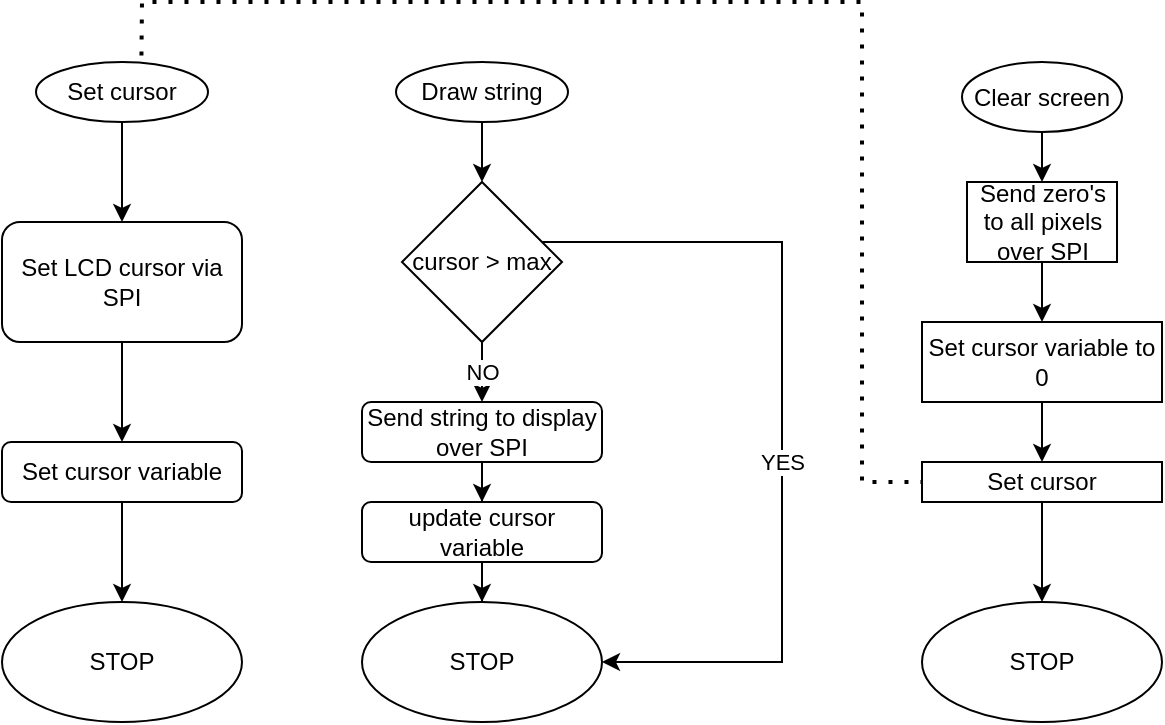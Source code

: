 <mxfile version="17.1.3" type="device"><diagram id="C5RBs43oDa-KdzZeNtuy" name="Page-1"><mxGraphModel dx="981" dy="546" grid="1" gridSize="10" guides="1" tooltips="1" connect="1" arrows="1" fold="1" page="1" pageScale="1" pageWidth="827" pageHeight="1169" math="0" shadow="0"><root><mxCell id="WIyWlLk6GJQsqaUBKTNV-0"/><mxCell id="WIyWlLk6GJQsqaUBKTNV-1" parent="WIyWlLk6GJQsqaUBKTNV-0"/><mxCell id="Lh61s87DFYcyJcu0SCz8-4" value="" style="edgeStyle=orthogonalEdgeStyle;rounded=0;orthogonalLoop=1;jettySize=auto;html=1;" edge="1" parent="WIyWlLk6GJQsqaUBKTNV-1" source="Lh61s87DFYcyJcu0SCz8-0" target="Lh61s87DFYcyJcu0SCz8-3"><mxGeometry relative="1" as="geometry"/></mxCell><mxCell id="Lh61s87DFYcyJcu0SCz8-0" value="Set cursor" style="ellipse;whiteSpace=wrap;html=1;" vertex="1" parent="WIyWlLk6GJQsqaUBKTNV-1"><mxGeometry x="107" y="40" width="86" height="30" as="geometry"/></mxCell><mxCell id="Lh61s87DFYcyJcu0SCz8-6" value="" style="edgeStyle=orthogonalEdgeStyle;rounded=0;orthogonalLoop=1;jettySize=auto;html=1;" edge="1" parent="WIyWlLk6GJQsqaUBKTNV-1" source="Lh61s87DFYcyJcu0SCz8-3" target="Lh61s87DFYcyJcu0SCz8-5"><mxGeometry relative="1" as="geometry"/></mxCell><mxCell id="Lh61s87DFYcyJcu0SCz8-3" value="Set LCD cursor via SPI" style="rounded=1;whiteSpace=wrap;html=1;" vertex="1" parent="WIyWlLk6GJQsqaUBKTNV-1"><mxGeometry x="90" y="120" width="120" height="60" as="geometry"/></mxCell><mxCell id="Lh61s87DFYcyJcu0SCz8-8" value="" style="edgeStyle=orthogonalEdgeStyle;rounded=0;orthogonalLoop=1;jettySize=auto;html=1;" edge="1" parent="WIyWlLk6GJQsqaUBKTNV-1" source="Lh61s87DFYcyJcu0SCz8-5" target="Lh61s87DFYcyJcu0SCz8-7"><mxGeometry relative="1" as="geometry"/></mxCell><mxCell id="Lh61s87DFYcyJcu0SCz8-5" value="Set cursor variable" style="whiteSpace=wrap;html=1;rounded=1;" vertex="1" parent="WIyWlLk6GJQsqaUBKTNV-1"><mxGeometry x="90" y="230" width="120" height="30" as="geometry"/></mxCell><mxCell id="Lh61s87DFYcyJcu0SCz8-7" value="STOP" style="ellipse;whiteSpace=wrap;html=1;rounded=1;" vertex="1" parent="WIyWlLk6GJQsqaUBKTNV-1"><mxGeometry x="90" y="310" width="120" height="60" as="geometry"/></mxCell><mxCell id="Lh61s87DFYcyJcu0SCz8-17" value="" style="edgeStyle=orthogonalEdgeStyle;rounded=0;orthogonalLoop=1;jettySize=auto;html=1;" edge="1" parent="WIyWlLk6GJQsqaUBKTNV-1" source="Lh61s87DFYcyJcu0SCz8-10" target="Lh61s87DFYcyJcu0SCz8-16"><mxGeometry relative="1" as="geometry"/></mxCell><mxCell id="Lh61s87DFYcyJcu0SCz8-10" value="Draw string" style="ellipse;whiteSpace=wrap;html=1;" vertex="1" parent="WIyWlLk6GJQsqaUBKTNV-1"><mxGeometry x="287" y="40" width="86" height="30" as="geometry"/></mxCell><mxCell id="Lh61s87DFYcyJcu0SCz8-13" value="" style="edgeStyle=orthogonalEdgeStyle;rounded=0;orthogonalLoop=1;jettySize=auto;html=1;" edge="1" parent="WIyWlLk6GJQsqaUBKTNV-1" source="Lh61s87DFYcyJcu0SCz8-14" target="Lh61s87DFYcyJcu0SCz8-15"><mxGeometry relative="1" as="geometry"/></mxCell><mxCell id="Lh61s87DFYcyJcu0SCz8-14" value="update cursor variable" style="whiteSpace=wrap;html=1;rounded=1;" vertex="1" parent="WIyWlLk6GJQsqaUBKTNV-1"><mxGeometry x="270" y="260" width="120" height="30" as="geometry"/></mxCell><mxCell id="Lh61s87DFYcyJcu0SCz8-15" value="STOP" style="ellipse;whiteSpace=wrap;html=1;rounded=1;" vertex="1" parent="WIyWlLk6GJQsqaUBKTNV-1"><mxGeometry x="270" y="310" width="120" height="60" as="geometry"/></mxCell><mxCell id="Lh61s87DFYcyJcu0SCz8-18" value="YES" style="edgeStyle=orthogonalEdgeStyle;rounded=0;orthogonalLoop=1;jettySize=auto;html=1;entryX=1;entryY=0.5;entryDx=0;entryDy=0;" edge="1" parent="WIyWlLk6GJQsqaUBKTNV-1" source="Lh61s87DFYcyJcu0SCz8-16" target="Lh61s87DFYcyJcu0SCz8-15"><mxGeometry x="0.095" relative="1" as="geometry"><mxPoint x="470" y="320.0" as="targetPoint"/><Array as="points"><mxPoint x="480" y="130"/><mxPoint x="480" y="340"/></Array><mxPoint as="offset"/></mxGeometry></mxCell><mxCell id="Lh61s87DFYcyJcu0SCz8-20" value="NO" style="edgeStyle=orthogonalEdgeStyle;rounded=0;orthogonalLoop=1;jettySize=auto;html=1;" edge="1" parent="WIyWlLk6GJQsqaUBKTNV-1" source="Lh61s87DFYcyJcu0SCz8-16" target="Lh61s87DFYcyJcu0SCz8-19"><mxGeometry relative="1" as="geometry"/></mxCell><mxCell id="Lh61s87DFYcyJcu0SCz8-16" value="cursor &amp;gt; max " style="rhombus;whiteSpace=wrap;html=1;" vertex="1" parent="WIyWlLk6GJQsqaUBKTNV-1"><mxGeometry x="290" y="100" width="80" height="80" as="geometry"/></mxCell><mxCell id="Lh61s87DFYcyJcu0SCz8-23" style="edgeStyle=orthogonalEdgeStyle;rounded=0;orthogonalLoop=1;jettySize=auto;html=1;" edge="1" parent="WIyWlLk6GJQsqaUBKTNV-1" source="Lh61s87DFYcyJcu0SCz8-19" target="Lh61s87DFYcyJcu0SCz8-14"><mxGeometry relative="1" as="geometry"/></mxCell><mxCell id="Lh61s87DFYcyJcu0SCz8-19" value="Send string to display over SPI" style="rounded=1;whiteSpace=wrap;html=1;" vertex="1" parent="WIyWlLk6GJQsqaUBKTNV-1"><mxGeometry x="270" y="210" width="120" height="30" as="geometry"/></mxCell><mxCell id="Lh61s87DFYcyJcu0SCz8-28" value="" style="edgeStyle=orthogonalEdgeStyle;rounded=0;orthogonalLoop=1;jettySize=auto;html=1;" edge="1" parent="WIyWlLk6GJQsqaUBKTNV-1" source="Lh61s87DFYcyJcu0SCz8-24" target="Lh61s87DFYcyJcu0SCz8-27"><mxGeometry relative="1" as="geometry"/></mxCell><mxCell id="Lh61s87DFYcyJcu0SCz8-24" value="Clear screen" style="ellipse;whiteSpace=wrap;html=1;" vertex="1" parent="WIyWlLk6GJQsqaUBKTNV-1"><mxGeometry x="570" y="40" width="80" height="35" as="geometry"/></mxCell><mxCell id="Lh61s87DFYcyJcu0SCz8-30" value="" style="edgeStyle=orthogonalEdgeStyle;rounded=0;orthogonalLoop=1;jettySize=auto;html=1;" edge="1" parent="WIyWlLk6GJQsqaUBKTNV-1" source="Lh61s87DFYcyJcu0SCz8-27" target="Lh61s87DFYcyJcu0SCz8-29"><mxGeometry relative="1" as="geometry"/></mxCell><mxCell id="Lh61s87DFYcyJcu0SCz8-27" value="Send zero's to all pixels over SPI" style="whiteSpace=wrap;html=1;" vertex="1" parent="WIyWlLk6GJQsqaUBKTNV-1"><mxGeometry x="572.5" y="100" width="75" height="40" as="geometry"/></mxCell><mxCell id="Lh61s87DFYcyJcu0SCz8-32" value="" style="edgeStyle=orthogonalEdgeStyle;rounded=0;orthogonalLoop=1;jettySize=auto;html=1;" edge="1" parent="WIyWlLk6GJQsqaUBKTNV-1" source="Lh61s87DFYcyJcu0SCz8-29" target="Lh61s87DFYcyJcu0SCz8-31"><mxGeometry relative="1" as="geometry"/></mxCell><mxCell id="Lh61s87DFYcyJcu0SCz8-29" value="Set cursor variable to 0" style="whiteSpace=wrap;html=1;" vertex="1" parent="WIyWlLk6GJQsqaUBKTNV-1"><mxGeometry x="550" y="170" width="120" height="40" as="geometry"/></mxCell><mxCell id="Lh61s87DFYcyJcu0SCz8-35" value="" style="edgeStyle=orthogonalEdgeStyle;rounded=0;orthogonalLoop=1;jettySize=auto;html=1;" edge="1" parent="WIyWlLk6GJQsqaUBKTNV-1" source="Lh61s87DFYcyJcu0SCz8-31" target="Lh61s87DFYcyJcu0SCz8-34"><mxGeometry relative="1" as="geometry"/></mxCell><mxCell id="Lh61s87DFYcyJcu0SCz8-31" value="Set cursor" style="whiteSpace=wrap;html=1;" vertex="1" parent="WIyWlLk6GJQsqaUBKTNV-1"><mxGeometry x="550" y="240" width="120" height="20" as="geometry"/></mxCell><mxCell id="Lh61s87DFYcyJcu0SCz8-33" value="" style="endArrow=none;dashed=1;html=1;dashPattern=1 3;strokeWidth=2;rounded=0;entryX=0;entryY=0.5;entryDx=0;entryDy=0;exitX=0.613;exitY=-0.108;exitDx=0;exitDy=0;exitPerimeter=0;" edge="1" parent="WIyWlLk6GJQsqaUBKTNV-1" source="Lh61s87DFYcyJcu0SCz8-0" target="Lh61s87DFYcyJcu0SCz8-31"><mxGeometry width="50" height="50" relative="1" as="geometry"><mxPoint x="160" y="30" as="sourcePoint"/><mxPoint x="490" y="190" as="targetPoint"/><Array as="points"><mxPoint x="160" y="10"/><mxPoint x="380" y="10"/><mxPoint x="520" y="10"/><mxPoint x="520" y="130"/><mxPoint x="520" y="190"/><mxPoint x="520" y="220"/><mxPoint x="520" y="250"/></Array></mxGeometry></mxCell><mxCell id="Lh61s87DFYcyJcu0SCz8-34" value="STOP" style="ellipse;whiteSpace=wrap;html=1;" vertex="1" parent="WIyWlLk6GJQsqaUBKTNV-1"><mxGeometry x="550" y="310" width="120" height="60" as="geometry"/></mxCell></root></mxGraphModel></diagram></mxfile>